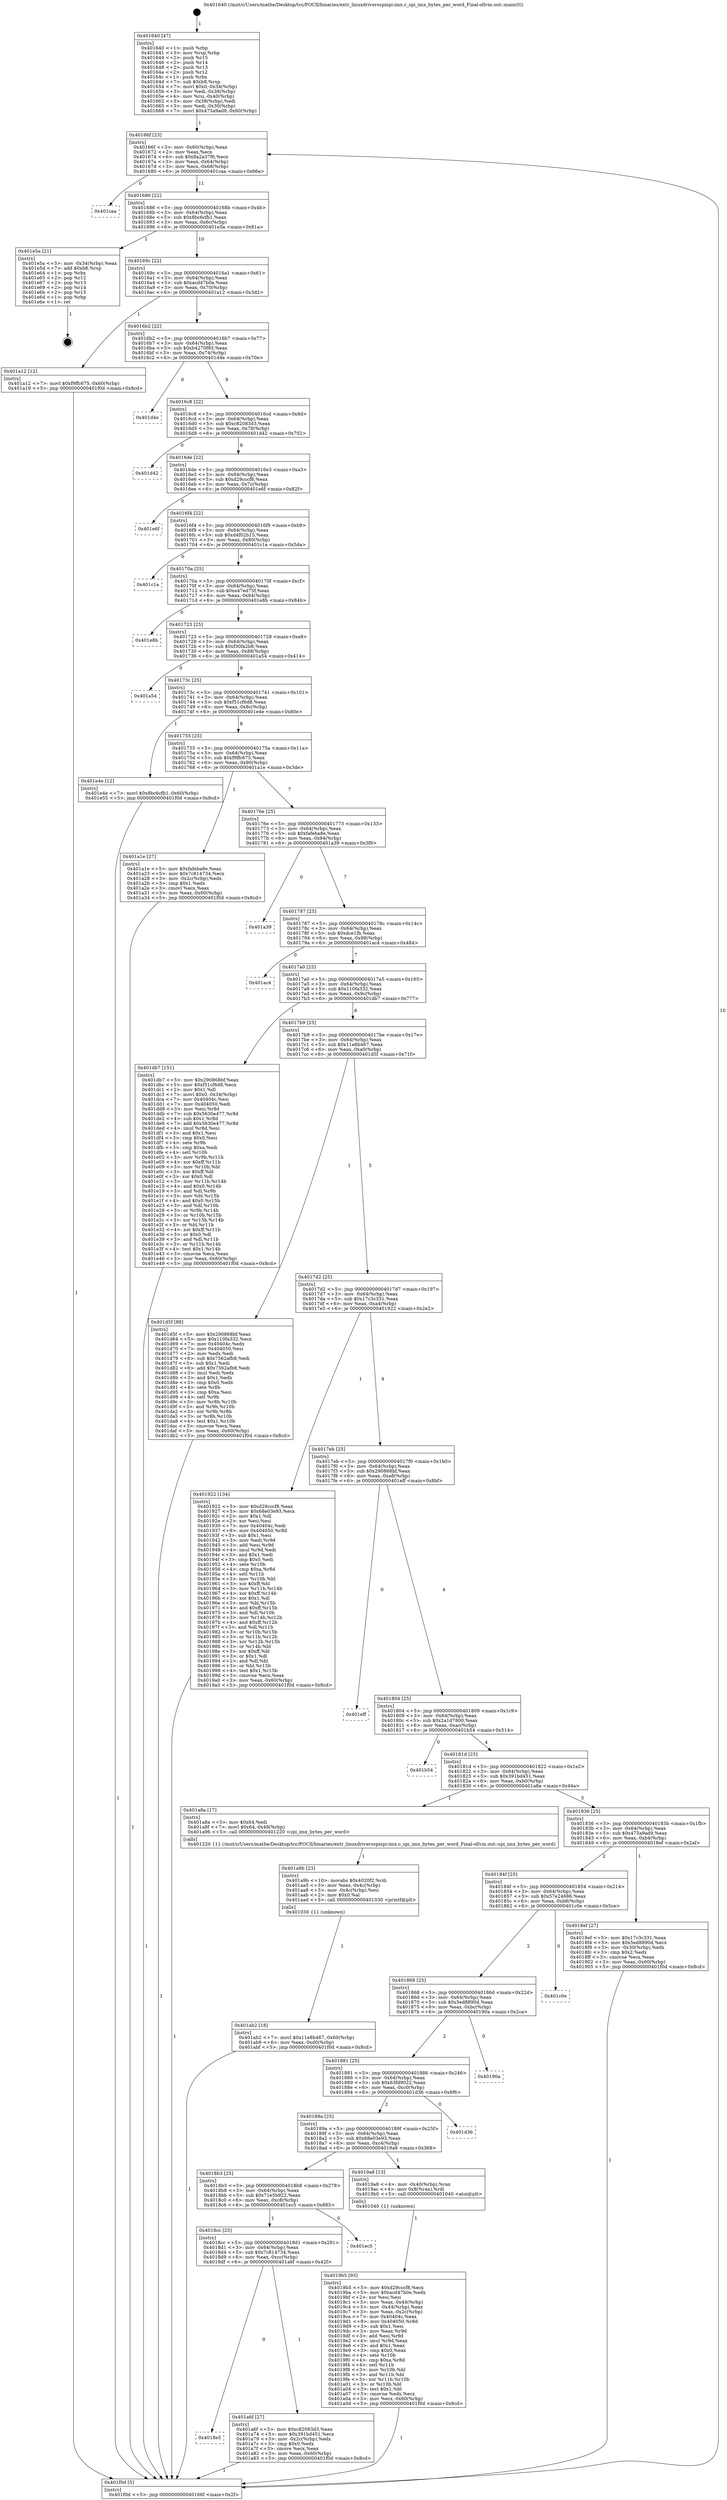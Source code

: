 digraph "0x401640" {
  label = "0x401640 (/mnt/c/Users/mathe/Desktop/tcc/POCII/binaries/extr_linuxdriversspispi-imx.c_spi_imx_bytes_per_word_Final-ollvm.out::main(0))"
  labelloc = "t"
  node[shape=record]

  Entry [label="",width=0.3,height=0.3,shape=circle,fillcolor=black,style=filled]
  "0x40166f" [label="{
     0x40166f [23]\l
     | [instrs]\l
     &nbsp;&nbsp;0x40166f \<+3\>: mov -0x60(%rbp),%eax\l
     &nbsp;&nbsp;0x401672 \<+2\>: mov %eax,%ecx\l
     &nbsp;&nbsp;0x401674 \<+6\>: sub $0x8a2a37f6,%ecx\l
     &nbsp;&nbsp;0x40167a \<+3\>: mov %eax,-0x64(%rbp)\l
     &nbsp;&nbsp;0x40167d \<+3\>: mov %ecx,-0x68(%rbp)\l
     &nbsp;&nbsp;0x401680 \<+6\>: je 0000000000401caa \<main+0x66a\>\l
  }"]
  "0x401caa" [label="{
     0x401caa\l
  }", style=dashed]
  "0x401686" [label="{
     0x401686 [22]\l
     | [instrs]\l
     &nbsp;&nbsp;0x401686 \<+5\>: jmp 000000000040168b \<main+0x4b\>\l
     &nbsp;&nbsp;0x40168b \<+3\>: mov -0x64(%rbp),%eax\l
     &nbsp;&nbsp;0x40168e \<+5\>: sub $0x8bc6cfb1,%eax\l
     &nbsp;&nbsp;0x401693 \<+3\>: mov %eax,-0x6c(%rbp)\l
     &nbsp;&nbsp;0x401696 \<+6\>: je 0000000000401e5a \<main+0x81a\>\l
  }"]
  Exit [label="",width=0.3,height=0.3,shape=circle,fillcolor=black,style=filled,peripheries=2]
  "0x401e5a" [label="{
     0x401e5a [21]\l
     | [instrs]\l
     &nbsp;&nbsp;0x401e5a \<+3\>: mov -0x34(%rbp),%eax\l
     &nbsp;&nbsp;0x401e5d \<+7\>: add $0xb8,%rsp\l
     &nbsp;&nbsp;0x401e64 \<+1\>: pop %rbx\l
     &nbsp;&nbsp;0x401e65 \<+2\>: pop %r12\l
     &nbsp;&nbsp;0x401e67 \<+2\>: pop %r13\l
     &nbsp;&nbsp;0x401e69 \<+2\>: pop %r14\l
     &nbsp;&nbsp;0x401e6b \<+2\>: pop %r15\l
     &nbsp;&nbsp;0x401e6d \<+1\>: pop %rbp\l
     &nbsp;&nbsp;0x401e6e \<+1\>: ret\l
  }"]
  "0x40169c" [label="{
     0x40169c [22]\l
     | [instrs]\l
     &nbsp;&nbsp;0x40169c \<+5\>: jmp 00000000004016a1 \<main+0x61\>\l
     &nbsp;&nbsp;0x4016a1 \<+3\>: mov -0x64(%rbp),%eax\l
     &nbsp;&nbsp;0x4016a4 \<+5\>: sub $0xacd47b0e,%eax\l
     &nbsp;&nbsp;0x4016a9 \<+3\>: mov %eax,-0x70(%rbp)\l
     &nbsp;&nbsp;0x4016ac \<+6\>: je 0000000000401a12 \<main+0x3d2\>\l
  }"]
  "0x401ab2" [label="{
     0x401ab2 [18]\l
     | [instrs]\l
     &nbsp;&nbsp;0x401ab2 \<+7\>: movl $0x11e8b467,-0x60(%rbp)\l
     &nbsp;&nbsp;0x401ab9 \<+6\>: mov %eax,-0xd0(%rbp)\l
     &nbsp;&nbsp;0x401abf \<+5\>: jmp 0000000000401f0d \<main+0x8cd\>\l
  }"]
  "0x401a12" [label="{
     0x401a12 [12]\l
     | [instrs]\l
     &nbsp;&nbsp;0x401a12 \<+7\>: movl $0xf9ffc675,-0x60(%rbp)\l
     &nbsp;&nbsp;0x401a19 \<+5\>: jmp 0000000000401f0d \<main+0x8cd\>\l
  }"]
  "0x4016b2" [label="{
     0x4016b2 [22]\l
     | [instrs]\l
     &nbsp;&nbsp;0x4016b2 \<+5\>: jmp 00000000004016b7 \<main+0x77\>\l
     &nbsp;&nbsp;0x4016b7 \<+3\>: mov -0x64(%rbp),%eax\l
     &nbsp;&nbsp;0x4016ba \<+5\>: sub $0xb4270f93,%eax\l
     &nbsp;&nbsp;0x4016bf \<+3\>: mov %eax,-0x74(%rbp)\l
     &nbsp;&nbsp;0x4016c2 \<+6\>: je 0000000000401d4e \<main+0x70e\>\l
  }"]
  "0x401a9b" [label="{
     0x401a9b [23]\l
     | [instrs]\l
     &nbsp;&nbsp;0x401a9b \<+10\>: movabs $0x4020f2,%rdi\l
     &nbsp;&nbsp;0x401aa5 \<+3\>: mov %eax,-0x4c(%rbp)\l
     &nbsp;&nbsp;0x401aa8 \<+3\>: mov -0x4c(%rbp),%esi\l
     &nbsp;&nbsp;0x401aab \<+2\>: mov $0x0,%al\l
     &nbsp;&nbsp;0x401aad \<+5\>: call 0000000000401030 \<printf@plt\>\l
     | [calls]\l
     &nbsp;&nbsp;0x401030 \{1\} (unknown)\l
  }"]
  "0x401d4e" [label="{
     0x401d4e\l
  }", style=dashed]
  "0x4016c8" [label="{
     0x4016c8 [22]\l
     | [instrs]\l
     &nbsp;&nbsp;0x4016c8 \<+5\>: jmp 00000000004016cd \<main+0x8d\>\l
     &nbsp;&nbsp;0x4016cd \<+3\>: mov -0x64(%rbp),%eax\l
     &nbsp;&nbsp;0x4016d0 \<+5\>: sub $0xc82083d3,%eax\l
     &nbsp;&nbsp;0x4016d5 \<+3\>: mov %eax,-0x78(%rbp)\l
     &nbsp;&nbsp;0x4016d8 \<+6\>: je 0000000000401d42 \<main+0x702\>\l
  }"]
  "0x4018e5" [label="{
     0x4018e5\l
  }", style=dashed]
  "0x401d42" [label="{
     0x401d42\l
  }", style=dashed]
  "0x4016de" [label="{
     0x4016de [22]\l
     | [instrs]\l
     &nbsp;&nbsp;0x4016de \<+5\>: jmp 00000000004016e3 \<main+0xa3\>\l
     &nbsp;&nbsp;0x4016e3 \<+3\>: mov -0x64(%rbp),%eax\l
     &nbsp;&nbsp;0x4016e6 \<+5\>: sub $0xd29cccf8,%eax\l
     &nbsp;&nbsp;0x4016eb \<+3\>: mov %eax,-0x7c(%rbp)\l
     &nbsp;&nbsp;0x4016ee \<+6\>: je 0000000000401e6f \<main+0x82f\>\l
  }"]
  "0x401a6f" [label="{
     0x401a6f [27]\l
     | [instrs]\l
     &nbsp;&nbsp;0x401a6f \<+5\>: mov $0xc82083d3,%eax\l
     &nbsp;&nbsp;0x401a74 \<+5\>: mov $0x391bd451,%ecx\l
     &nbsp;&nbsp;0x401a79 \<+3\>: mov -0x2c(%rbp),%edx\l
     &nbsp;&nbsp;0x401a7c \<+3\>: cmp $0x0,%edx\l
     &nbsp;&nbsp;0x401a7f \<+3\>: cmove %ecx,%eax\l
     &nbsp;&nbsp;0x401a82 \<+3\>: mov %eax,-0x60(%rbp)\l
     &nbsp;&nbsp;0x401a85 \<+5\>: jmp 0000000000401f0d \<main+0x8cd\>\l
  }"]
  "0x401e6f" [label="{
     0x401e6f\l
  }", style=dashed]
  "0x4016f4" [label="{
     0x4016f4 [22]\l
     | [instrs]\l
     &nbsp;&nbsp;0x4016f4 \<+5\>: jmp 00000000004016f9 \<main+0xb9\>\l
     &nbsp;&nbsp;0x4016f9 \<+3\>: mov -0x64(%rbp),%eax\l
     &nbsp;&nbsp;0x4016fc \<+5\>: sub $0xd4f02b15,%eax\l
     &nbsp;&nbsp;0x401701 \<+3\>: mov %eax,-0x80(%rbp)\l
     &nbsp;&nbsp;0x401704 \<+6\>: je 0000000000401c1a \<main+0x5da\>\l
  }"]
  "0x4018cc" [label="{
     0x4018cc [25]\l
     | [instrs]\l
     &nbsp;&nbsp;0x4018cc \<+5\>: jmp 00000000004018d1 \<main+0x291\>\l
     &nbsp;&nbsp;0x4018d1 \<+3\>: mov -0x64(%rbp),%eax\l
     &nbsp;&nbsp;0x4018d4 \<+5\>: sub $0x7c814734,%eax\l
     &nbsp;&nbsp;0x4018d9 \<+6\>: mov %eax,-0xcc(%rbp)\l
     &nbsp;&nbsp;0x4018df \<+6\>: je 0000000000401a6f \<main+0x42f\>\l
  }"]
  "0x401c1a" [label="{
     0x401c1a\l
  }", style=dashed]
  "0x40170a" [label="{
     0x40170a [25]\l
     | [instrs]\l
     &nbsp;&nbsp;0x40170a \<+5\>: jmp 000000000040170f \<main+0xcf\>\l
     &nbsp;&nbsp;0x40170f \<+3\>: mov -0x64(%rbp),%eax\l
     &nbsp;&nbsp;0x401712 \<+5\>: sub $0xe47ed75f,%eax\l
     &nbsp;&nbsp;0x401717 \<+6\>: mov %eax,-0x84(%rbp)\l
     &nbsp;&nbsp;0x40171d \<+6\>: je 0000000000401e8b \<main+0x84b\>\l
  }"]
  "0x401ec5" [label="{
     0x401ec5\l
  }", style=dashed]
  "0x401e8b" [label="{
     0x401e8b\l
  }", style=dashed]
  "0x401723" [label="{
     0x401723 [25]\l
     | [instrs]\l
     &nbsp;&nbsp;0x401723 \<+5\>: jmp 0000000000401728 \<main+0xe8\>\l
     &nbsp;&nbsp;0x401728 \<+3\>: mov -0x64(%rbp),%eax\l
     &nbsp;&nbsp;0x40172b \<+5\>: sub $0xf30fa2b8,%eax\l
     &nbsp;&nbsp;0x401730 \<+6\>: mov %eax,-0x88(%rbp)\l
     &nbsp;&nbsp;0x401736 \<+6\>: je 0000000000401a54 \<main+0x414\>\l
  }"]
  "0x4019b5" [label="{
     0x4019b5 [93]\l
     | [instrs]\l
     &nbsp;&nbsp;0x4019b5 \<+5\>: mov $0xd29cccf8,%ecx\l
     &nbsp;&nbsp;0x4019ba \<+5\>: mov $0xacd47b0e,%edx\l
     &nbsp;&nbsp;0x4019bf \<+2\>: xor %esi,%esi\l
     &nbsp;&nbsp;0x4019c1 \<+3\>: mov %eax,-0x44(%rbp)\l
     &nbsp;&nbsp;0x4019c4 \<+3\>: mov -0x44(%rbp),%eax\l
     &nbsp;&nbsp;0x4019c7 \<+3\>: mov %eax,-0x2c(%rbp)\l
     &nbsp;&nbsp;0x4019ca \<+7\>: mov 0x40404c,%eax\l
     &nbsp;&nbsp;0x4019d1 \<+8\>: mov 0x404050,%r8d\l
     &nbsp;&nbsp;0x4019d9 \<+3\>: sub $0x1,%esi\l
     &nbsp;&nbsp;0x4019dc \<+3\>: mov %eax,%r9d\l
     &nbsp;&nbsp;0x4019df \<+3\>: add %esi,%r9d\l
     &nbsp;&nbsp;0x4019e2 \<+4\>: imul %r9d,%eax\l
     &nbsp;&nbsp;0x4019e6 \<+3\>: and $0x1,%eax\l
     &nbsp;&nbsp;0x4019e9 \<+3\>: cmp $0x0,%eax\l
     &nbsp;&nbsp;0x4019ec \<+4\>: sete %r10b\l
     &nbsp;&nbsp;0x4019f0 \<+4\>: cmp $0xa,%r8d\l
     &nbsp;&nbsp;0x4019f4 \<+4\>: setl %r11b\l
     &nbsp;&nbsp;0x4019f8 \<+3\>: mov %r10b,%bl\l
     &nbsp;&nbsp;0x4019fb \<+3\>: and %r11b,%bl\l
     &nbsp;&nbsp;0x4019fe \<+3\>: xor %r11b,%r10b\l
     &nbsp;&nbsp;0x401a01 \<+3\>: or %r10b,%bl\l
     &nbsp;&nbsp;0x401a04 \<+3\>: test $0x1,%bl\l
     &nbsp;&nbsp;0x401a07 \<+3\>: cmovne %edx,%ecx\l
     &nbsp;&nbsp;0x401a0a \<+3\>: mov %ecx,-0x60(%rbp)\l
     &nbsp;&nbsp;0x401a0d \<+5\>: jmp 0000000000401f0d \<main+0x8cd\>\l
  }"]
  "0x401a54" [label="{
     0x401a54\l
  }", style=dashed]
  "0x40173c" [label="{
     0x40173c [25]\l
     | [instrs]\l
     &nbsp;&nbsp;0x40173c \<+5\>: jmp 0000000000401741 \<main+0x101\>\l
     &nbsp;&nbsp;0x401741 \<+3\>: mov -0x64(%rbp),%eax\l
     &nbsp;&nbsp;0x401744 \<+5\>: sub $0xf51cf6d8,%eax\l
     &nbsp;&nbsp;0x401749 \<+6\>: mov %eax,-0x8c(%rbp)\l
     &nbsp;&nbsp;0x40174f \<+6\>: je 0000000000401e4e \<main+0x80e\>\l
  }"]
  "0x4018b3" [label="{
     0x4018b3 [25]\l
     | [instrs]\l
     &nbsp;&nbsp;0x4018b3 \<+5\>: jmp 00000000004018b8 \<main+0x278\>\l
     &nbsp;&nbsp;0x4018b8 \<+3\>: mov -0x64(%rbp),%eax\l
     &nbsp;&nbsp;0x4018bb \<+5\>: sub $0x71e5b922,%eax\l
     &nbsp;&nbsp;0x4018c0 \<+6\>: mov %eax,-0xc8(%rbp)\l
     &nbsp;&nbsp;0x4018c6 \<+6\>: je 0000000000401ec5 \<main+0x885\>\l
  }"]
  "0x401e4e" [label="{
     0x401e4e [12]\l
     | [instrs]\l
     &nbsp;&nbsp;0x401e4e \<+7\>: movl $0x8bc6cfb1,-0x60(%rbp)\l
     &nbsp;&nbsp;0x401e55 \<+5\>: jmp 0000000000401f0d \<main+0x8cd\>\l
  }"]
  "0x401755" [label="{
     0x401755 [25]\l
     | [instrs]\l
     &nbsp;&nbsp;0x401755 \<+5\>: jmp 000000000040175a \<main+0x11a\>\l
     &nbsp;&nbsp;0x40175a \<+3\>: mov -0x64(%rbp),%eax\l
     &nbsp;&nbsp;0x40175d \<+5\>: sub $0xf9ffc675,%eax\l
     &nbsp;&nbsp;0x401762 \<+6\>: mov %eax,-0x90(%rbp)\l
     &nbsp;&nbsp;0x401768 \<+6\>: je 0000000000401a1e \<main+0x3de\>\l
  }"]
  "0x4019a8" [label="{
     0x4019a8 [13]\l
     | [instrs]\l
     &nbsp;&nbsp;0x4019a8 \<+4\>: mov -0x40(%rbp),%rax\l
     &nbsp;&nbsp;0x4019ac \<+4\>: mov 0x8(%rax),%rdi\l
     &nbsp;&nbsp;0x4019b0 \<+5\>: call 0000000000401040 \<atoi@plt\>\l
     | [calls]\l
     &nbsp;&nbsp;0x401040 \{1\} (unknown)\l
  }"]
  "0x401a1e" [label="{
     0x401a1e [27]\l
     | [instrs]\l
     &nbsp;&nbsp;0x401a1e \<+5\>: mov $0xfafeba8e,%eax\l
     &nbsp;&nbsp;0x401a23 \<+5\>: mov $0x7c814734,%ecx\l
     &nbsp;&nbsp;0x401a28 \<+3\>: mov -0x2c(%rbp),%edx\l
     &nbsp;&nbsp;0x401a2b \<+3\>: cmp $0x1,%edx\l
     &nbsp;&nbsp;0x401a2e \<+3\>: cmovl %ecx,%eax\l
     &nbsp;&nbsp;0x401a31 \<+3\>: mov %eax,-0x60(%rbp)\l
     &nbsp;&nbsp;0x401a34 \<+5\>: jmp 0000000000401f0d \<main+0x8cd\>\l
  }"]
  "0x40176e" [label="{
     0x40176e [25]\l
     | [instrs]\l
     &nbsp;&nbsp;0x40176e \<+5\>: jmp 0000000000401773 \<main+0x133\>\l
     &nbsp;&nbsp;0x401773 \<+3\>: mov -0x64(%rbp),%eax\l
     &nbsp;&nbsp;0x401776 \<+5\>: sub $0xfafeba8e,%eax\l
     &nbsp;&nbsp;0x40177b \<+6\>: mov %eax,-0x94(%rbp)\l
     &nbsp;&nbsp;0x401781 \<+6\>: je 0000000000401a39 \<main+0x3f9\>\l
  }"]
  "0x40189a" [label="{
     0x40189a [25]\l
     | [instrs]\l
     &nbsp;&nbsp;0x40189a \<+5\>: jmp 000000000040189f \<main+0x25f\>\l
     &nbsp;&nbsp;0x40189f \<+3\>: mov -0x64(%rbp),%eax\l
     &nbsp;&nbsp;0x4018a2 \<+5\>: sub $0x68e03e93,%eax\l
     &nbsp;&nbsp;0x4018a7 \<+6\>: mov %eax,-0xc4(%rbp)\l
     &nbsp;&nbsp;0x4018ad \<+6\>: je 00000000004019a8 \<main+0x368\>\l
  }"]
  "0x401a39" [label="{
     0x401a39\l
  }", style=dashed]
  "0x401787" [label="{
     0x401787 [25]\l
     | [instrs]\l
     &nbsp;&nbsp;0x401787 \<+5\>: jmp 000000000040178c \<main+0x14c\>\l
     &nbsp;&nbsp;0x40178c \<+3\>: mov -0x64(%rbp),%eax\l
     &nbsp;&nbsp;0x40178f \<+5\>: sub $0xdce1fb,%eax\l
     &nbsp;&nbsp;0x401794 \<+6\>: mov %eax,-0x98(%rbp)\l
     &nbsp;&nbsp;0x40179a \<+6\>: je 0000000000401ac4 \<main+0x484\>\l
  }"]
  "0x401d36" [label="{
     0x401d36\l
  }", style=dashed]
  "0x401ac4" [label="{
     0x401ac4\l
  }", style=dashed]
  "0x4017a0" [label="{
     0x4017a0 [25]\l
     | [instrs]\l
     &nbsp;&nbsp;0x4017a0 \<+5\>: jmp 00000000004017a5 \<main+0x165\>\l
     &nbsp;&nbsp;0x4017a5 \<+3\>: mov -0x64(%rbp),%eax\l
     &nbsp;&nbsp;0x4017a8 \<+5\>: sub $0x110fa332,%eax\l
     &nbsp;&nbsp;0x4017ad \<+6\>: mov %eax,-0x9c(%rbp)\l
     &nbsp;&nbsp;0x4017b3 \<+6\>: je 0000000000401db7 \<main+0x777\>\l
  }"]
  "0x401881" [label="{
     0x401881 [25]\l
     | [instrs]\l
     &nbsp;&nbsp;0x401881 \<+5\>: jmp 0000000000401886 \<main+0x246\>\l
     &nbsp;&nbsp;0x401886 \<+3\>: mov -0x64(%rbp),%eax\l
     &nbsp;&nbsp;0x401889 \<+5\>: sub $0x63fd9022,%eax\l
     &nbsp;&nbsp;0x40188e \<+6\>: mov %eax,-0xc0(%rbp)\l
     &nbsp;&nbsp;0x401894 \<+6\>: je 0000000000401d36 \<main+0x6f6\>\l
  }"]
  "0x401db7" [label="{
     0x401db7 [151]\l
     | [instrs]\l
     &nbsp;&nbsp;0x401db7 \<+5\>: mov $0x290868bf,%eax\l
     &nbsp;&nbsp;0x401dbc \<+5\>: mov $0xf51cf6d8,%ecx\l
     &nbsp;&nbsp;0x401dc1 \<+2\>: mov $0x1,%dl\l
     &nbsp;&nbsp;0x401dc3 \<+7\>: movl $0x0,-0x34(%rbp)\l
     &nbsp;&nbsp;0x401dca \<+7\>: mov 0x40404c,%esi\l
     &nbsp;&nbsp;0x401dd1 \<+7\>: mov 0x404050,%edi\l
     &nbsp;&nbsp;0x401dd8 \<+3\>: mov %esi,%r8d\l
     &nbsp;&nbsp;0x401ddb \<+7\>: sub $0x5630e477,%r8d\l
     &nbsp;&nbsp;0x401de2 \<+4\>: sub $0x1,%r8d\l
     &nbsp;&nbsp;0x401de6 \<+7\>: add $0x5630e477,%r8d\l
     &nbsp;&nbsp;0x401ded \<+4\>: imul %r8d,%esi\l
     &nbsp;&nbsp;0x401df1 \<+3\>: and $0x1,%esi\l
     &nbsp;&nbsp;0x401df4 \<+3\>: cmp $0x0,%esi\l
     &nbsp;&nbsp;0x401df7 \<+4\>: sete %r9b\l
     &nbsp;&nbsp;0x401dfb \<+3\>: cmp $0xa,%edi\l
     &nbsp;&nbsp;0x401dfe \<+4\>: setl %r10b\l
     &nbsp;&nbsp;0x401e02 \<+3\>: mov %r9b,%r11b\l
     &nbsp;&nbsp;0x401e05 \<+4\>: xor $0xff,%r11b\l
     &nbsp;&nbsp;0x401e09 \<+3\>: mov %r10b,%bl\l
     &nbsp;&nbsp;0x401e0c \<+3\>: xor $0xff,%bl\l
     &nbsp;&nbsp;0x401e0f \<+3\>: xor $0x0,%dl\l
     &nbsp;&nbsp;0x401e12 \<+3\>: mov %r11b,%r14b\l
     &nbsp;&nbsp;0x401e15 \<+4\>: and $0x0,%r14b\l
     &nbsp;&nbsp;0x401e19 \<+3\>: and %dl,%r9b\l
     &nbsp;&nbsp;0x401e1c \<+3\>: mov %bl,%r15b\l
     &nbsp;&nbsp;0x401e1f \<+4\>: and $0x0,%r15b\l
     &nbsp;&nbsp;0x401e23 \<+3\>: and %dl,%r10b\l
     &nbsp;&nbsp;0x401e26 \<+3\>: or %r9b,%r14b\l
     &nbsp;&nbsp;0x401e29 \<+3\>: or %r10b,%r15b\l
     &nbsp;&nbsp;0x401e2c \<+3\>: xor %r15b,%r14b\l
     &nbsp;&nbsp;0x401e2f \<+3\>: or %bl,%r11b\l
     &nbsp;&nbsp;0x401e32 \<+4\>: xor $0xff,%r11b\l
     &nbsp;&nbsp;0x401e36 \<+3\>: or $0x0,%dl\l
     &nbsp;&nbsp;0x401e39 \<+3\>: and %dl,%r11b\l
     &nbsp;&nbsp;0x401e3c \<+3\>: or %r11b,%r14b\l
     &nbsp;&nbsp;0x401e3f \<+4\>: test $0x1,%r14b\l
     &nbsp;&nbsp;0x401e43 \<+3\>: cmovne %ecx,%eax\l
     &nbsp;&nbsp;0x401e46 \<+3\>: mov %eax,-0x60(%rbp)\l
     &nbsp;&nbsp;0x401e49 \<+5\>: jmp 0000000000401f0d \<main+0x8cd\>\l
  }"]
  "0x4017b9" [label="{
     0x4017b9 [25]\l
     | [instrs]\l
     &nbsp;&nbsp;0x4017b9 \<+5\>: jmp 00000000004017be \<main+0x17e\>\l
     &nbsp;&nbsp;0x4017be \<+3\>: mov -0x64(%rbp),%eax\l
     &nbsp;&nbsp;0x4017c1 \<+5\>: sub $0x11e8b467,%eax\l
     &nbsp;&nbsp;0x4017c6 \<+6\>: mov %eax,-0xa0(%rbp)\l
     &nbsp;&nbsp;0x4017cc \<+6\>: je 0000000000401d5f \<main+0x71f\>\l
  }"]
  "0x40190a" [label="{
     0x40190a\l
  }", style=dashed]
  "0x401d5f" [label="{
     0x401d5f [88]\l
     | [instrs]\l
     &nbsp;&nbsp;0x401d5f \<+5\>: mov $0x290868bf,%eax\l
     &nbsp;&nbsp;0x401d64 \<+5\>: mov $0x110fa332,%ecx\l
     &nbsp;&nbsp;0x401d69 \<+7\>: mov 0x40404c,%edx\l
     &nbsp;&nbsp;0x401d70 \<+7\>: mov 0x404050,%esi\l
     &nbsp;&nbsp;0x401d77 \<+2\>: mov %edx,%edi\l
     &nbsp;&nbsp;0x401d79 \<+6\>: sub $0x7562afb8,%edi\l
     &nbsp;&nbsp;0x401d7f \<+3\>: sub $0x1,%edi\l
     &nbsp;&nbsp;0x401d82 \<+6\>: add $0x7562afb8,%edi\l
     &nbsp;&nbsp;0x401d88 \<+3\>: imul %edi,%edx\l
     &nbsp;&nbsp;0x401d8b \<+3\>: and $0x1,%edx\l
     &nbsp;&nbsp;0x401d8e \<+3\>: cmp $0x0,%edx\l
     &nbsp;&nbsp;0x401d91 \<+4\>: sete %r8b\l
     &nbsp;&nbsp;0x401d95 \<+3\>: cmp $0xa,%esi\l
     &nbsp;&nbsp;0x401d98 \<+4\>: setl %r9b\l
     &nbsp;&nbsp;0x401d9c \<+3\>: mov %r8b,%r10b\l
     &nbsp;&nbsp;0x401d9f \<+3\>: and %r9b,%r10b\l
     &nbsp;&nbsp;0x401da2 \<+3\>: xor %r9b,%r8b\l
     &nbsp;&nbsp;0x401da5 \<+3\>: or %r8b,%r10b\l
     &nbsp;&nbsp;0x401da8 \<+4\>: test $0x1,%r10b\l
     &nbsp;&nbsp;0x401dac \<+3\>: cmovne %ecx,%eax\l
     &nbsp;&nbsp;0x401daf \<+3\>: mov %eax,-0x60(%rbp)\l
     &nbsp;&nbsp;0x401db2 \<+5\>: jmp 0000000000401f0d \<main+0x8cd\>\l
  }"]
  "0x4017d2" [label="{
     0x4017d2 [25]\l
     | [instrs]\l
     &nbsp;&nbsp;0x4017d2 \<+5\>: jmp 00000000004017d7 \<main+0x197\>\l
     &nbsp;&nbsp;0x4017d7 \<+3\>: mov -0x64(%rbp),%eax\l
     &nbsp;&nbsp;0x4017da \<+5\>: sub $0x17c3c331,%eax\l
     &nbsp;&nbsp;0x4017df \<+6\>: mov %eax,-0xa4(%rbp)\l
     &nbsp;&nbsp;0x4017e5 \<+6\>: je 0000000000401922 \<main+0x2e2\>\l
  }"]
  "0x401868" [label="{
     0x401868 [25]\l
     | [instrs]\l
     &nbsp;&nbsp;0x401868 \<+5\>: jmp 000000000040186d \<main+0x22d\>\l
     &nbsp;&nbsp;0x40186d \<+3\>: mov -0x64(%rbp),%eax\l
     &nbsp;&nbsp;0x401870 \<+5\>: sub $0x5ed8890d,%eax\l
     &nbsp;&nbsp;0x401875 \<+6\>: mov %eax,-0xbc(%rbp)\l
     &nbsp;&nbsp;0x40187b \<+6\>: je 000000000040190a \<main+0x2ca\>\l
  }"]
  "0x401922" [label="{
     0x401922 [134]\l
     | [instrs]\l
     &nbsp;&nbsp;0x401922 \<+5\>: mov $0xd29cccf8,%eax\l
     &nbsp;&nbsp;0x401927 \<+5\>: mov $0x68e03e93,%ecx\l
     &nbsp;&nbsp;0x40192c \<+2\>: mov $0x1,%dl\l
     &nbsp;&nbsp;0x40192e \<+2\>: xor %esi,%esi\l
     &nbsp;&nbsp;0x401930 \<+7\>: mov 0x40404c,%edi\l
     &nbsp;&nbsp;0x401937 \<+8\>: mov 0x404050,%r8d\l
     &nbsp;&nbsp;0x40193f \<+3\>: sub $0x1,%esi\l
     &nbsp;&nbsp;0x401942 \<+3\>: mov %edi,%r9d\l
     &nbsp;&nbsp;0x401945 \<+3\>: add %esi,%r9d\l
     &nbsp;&nbsp;0x401948 \<+4\>: imul %r9d,%edi\l
     &nbsp;&nbsp;0x40194c \<+3\>: and $0x1,%edi\l
     &nbsp;&nbsp;0x40194f \<+3\>: cmp $0x0,%edi\l
     &nbsp;&nbsp;0x401952 \<+4\>: sete %r10b\l
     &nbsp;&nbsp;0x401956 \<+4\>: cmp $0xa,%r8d\l
     &nbsp;&nbsp;0x40195a \<+4\>: setl %r11b\l
     &nbsp;&nbsp;0x40195e \<+3\>: mov %r10b,%bl\l
     &nbsp;&nbsp;0x401961 \<+3\>: xor $0xff,%bl\l
     &nbsp;&nbsp;0x401964 \<+3\>: mov %r11b,%r14b\l
     &nbsp;&nbsp;0x401967 \<+4\>: xor $0xff,%r14b\l
     &nbsp;&nbsp;0x40196b \<+3\>: xor $0x1,%dl\l
     &nbsp;&nbsp;0x40196e \<+3\>: mov %bl,%r15b\l
     &nbsp;&nbsp;0x401971 \<+4\>: and $0xff,%r15b\l
     &nbsp;&nbsp;0x401975 \<+3\>: and %dl,%r10b\l
     &nbsp;&nbsp;0x401978 \<+3\>: mov %r14b,%r12b\l
     &nbsp;&nbsp;0x40197b \<+4\>: and $0xff,%r12b\l
     &nbsp;&nbsp;0x40197f \<+3\>: and %dl,%r11b\l
     &nbsp;&nbsp;0x401982 \<+3\>: or %r10b,%r15b\l
     &nbsp;&nbsp;0x401985 \<+3\>: or %r11b,%r12b\l
     &nbsp;&nbsp;0x401988 \<+3\>: xor %r12b,%r15b\l
     &nbsp;&nbsp;0x40198b \<+3\>: or %r14b,%bl\l
     &nbsp;&nbsp;0x40198e \<+3\>: xor $0xff,%bl\l
     &nbsp;&nbsp;0x401991 \<+3\>: or $0x1,%dl\l
     &nbsp;&nbsp;0x401994 \<+2\>: and %dl,%bl\l
     &nbsp;&nbsp;0x401996 \<+3\>: or %bl,%r15b\l
     &nbsp;&nbsp;0x401999 \<+4\>: test $0x1,%r15b\l
     &nbsp;&nbsp;0x40199d \<+3\>: cmovne %ecx,%eax\l
     &nbsp;&nbsp;0x4019a0 \<+3\>: mov %eax,-0x60(%rbp)\l
     &nbsp;&nbsp;0x4019a3 \<+5\>: jmp 0000000000401f0d \<main+0x8cd\>\l
  }"]
  "0x4017eb" [label="{
     0x4017eb [25]\l
     | [instrs]\l
     &nbsp;&nbsp;0x4017eb \<+5\>: jmp 00000000004017f0 \<main+0x1b0\>\l
     &nbsp;&nbsp;0x4017f0 \<+3\>: mov -0x64(%rbp),%eax\l
     &nbsp;&nbsp;0x4017f3 \<+5\>: sub $0x290868bf,%eax\l
     &nbsp;&nbsp;0x4017f8 \<+6\>: mov %eax,-0xa8(%rbp)\l
     &nbsp;&nbsp;0x4017fe \<+6\>: je 0000000000401eff \<main+0x8bf\>\l
  }"]
  "0x401c0e" [label="{
     0x401c0e\l
  }", style=dashed]
  "0x401eff" [label="{
     0x401eff\l
  }", style=dashed]
  "0x401804" [label="{
     0x401804 [25]\l
     | [instrs]\l
     &nbsp;&nbsp;0x401804 \<+5\>: jmp 0000000000401809 \<main+0x1c9\>\l
     &nbsp;&nbsp;0x401809 \<+3\>: mov -0x64(%rbp),%eax\l
     &nbsp;&nbsp;0x40180c \<+5\>: sub $0x2a1d7800,%eax\l
     &nbsp;&nbsp;0x401811 \<+6\>: mov %eax,-0xac(%rbp)\l
     &nbsp;&nbsp;0x401817 \<+6\>: je 0000000000401b54 \<main+0x514\>\l
  }"]
  "0x401640" [label="{
     0x401640 [47]\l
     | [instrs]\l
     &nbsp;&nbsp;0x401640 \<+1\>: push %rbp\l
     &nbsp;&nbsp;0x401641 \<+3\>: mov %rsp,%rbp\l
     &nbsp;&nbsp;0x401644 \<+2\>: push %r15\l
     &nbsp;&nbsp;0x401646 \<+2\>: push %r14\l
     &nbsp;&nbsp;0x401648 \<+2\>: push %r13\l
     &nbsp;&nbsp;0x40164a \<+2\>: push %r12\l
     &nbsp;&nbsp;0x40164c \<+1\>: push %rbx\l
     &nbsp;&nbsp;0x40164d \<+7\>: sub $0xb8,%rsp\l
     &nbsp;&nbsp;0x401654 \<+7\>: movl $0x0,-0x34(%rbp)\l
     &nbsp;&nbsp;0x40165b \<+3\>: mov %edi,-0x38(%rbp)\l
     &nbsp;&nbsp;0x40165e \<+4\>: mov %rsi,-0x40(%rbp)\l
     &nbsp;&nbsp;0x401662 \<+3\>: mov -0x38(%rbp),%edi\l
     &nbsp;&nbsp;0x401665 \<+3\>: mov %edi,-0x30(%rbp)\l
     &nbsp;&nbsp;0x401668 \<+7\>: movl $0x475a9ad9,-0x60(%rbp)\l
  }"]
  "0x401b54" [label="{
     0x401b54\l
  }", style=dashed]
  "0x40181d" [label="{
     0x40181d [25]\l
     | [instrs]\l
     &nbsp;&nbsp;0x40181d \<+5\>: jmp 0000000000401822 \<main+0x1e2\>\l
     &nbsp;&nbsp;0x401822 \<+3\>: mov -0x64(%rbp),%eax\l
     &nbsp;&nbsp;0x401825 \<+5\>: sub $0x391bd451,%eax\l
     &nbsp;&nbsp;0x40182a \<+6\>: mov %eax,-0xb0(%rbp)\l
     &nbsp;&nbsp;0x401830 \<+6\>: je 0000000000401a8a \<main+0x44a\>\l
  }"]
  "0x401f0d" [label="{
     0x401f0d [5]\l
     | [instrs]\l
     &nbsp;&nbsp;0x401f0d \<+5\>: jmp 000000000040166f \<main+0x2f\>\l
  }"]
  "0x401a8a" [label="{
     0x401a8a [17]\l
     | [instrs]\l
     &nbsp;&nbsp;0x401a8a \<+5\>: mov $0x64,%edi\l
     &nbsp;&nbsp;0x401a8f \<+7\>: movl $0x64,-0x48(%rbp)\l
     &nbsp;&nbsp;0x401a96 \<+5\>: call 0000000000401220 \<spi_imx_bytes_per_word\>\l
     | [calls]\l
     &nbsp;&nbsp;0x401220 \{1\} (/mnt/c/Users/mathe/Desktop/tcc/POCII/binaries/extr_linuxdriversspispi-imx.c_spi_imx_bytes_per_word_Final-ollvm.out::spi_imx_bytes_per_word)\l
  }"]
  "0x401836" [label="{
     0x401836 [25]\l
     | [instrs]\l
     &nbsp;&nbsp;0x401836 \<+5\>: jmp 000000000040183b \<main+0x1fb\>\l
     &nbsp;&nbsp;0x40183b \<+3\>: mov -0x64(%rbp),%eax\l
     &nbsp;&nbsp;0x40183e \<+5\>: sub $0x475a9ad9,%eax\l
     &nbsp;&nbsp;0x401843 \<+6\>: mov %eax,-0xb4(%rbp)\l
     &nbsp;&nbsp;0x401849 \<+6\>: je 00000000004018ef \<main+0x2af\>\l
  }"]
  "0x40184f" [label="{
     0x40184f [25]\l
     | [instrs]\l
     &nbsp;&nbsp;0x40184f \<+5\>: jmp 0000000000401854 \<main+0x214\>\l
     &nbsp;&nbsp;0x401854 \<+3\>: mov -0x64(%rbp),%eax\l
     &nbsp;&nbsp;0x401857 \<+5\>: sub $0x57e24686,%eax\l
     &nbsp;&nbsp;0x40185c \<+6\>: mov %eax,-0xb8(%rbp)\l
     &nbsp;&nbsp;0x401862 \<+6\>: je 0000000000401c0e \<main+0x5ce\>\l
  }"]
  "0x4018ef" [label="{
     0x4018ef [27]\l
     | [instrs]\l
     &nbsp;&nbsp;0x4018ef \<+5\>: mov $0x17c3c331,%eax\l
     &nbsp;&nbsp;0x4018f4 \<+5\>: mov $0x5ed8890d,%ecx\l
     &nbsp;&nbsp;0x4018f9 \<+3\>: mov -0x30(%rbp),%edx\l
     &nbsp;&nbsp;0x4018fc \<+3\>: cmp $0x2,%edx\l
     &nbsp;&nbsp;0x4018ff \<+3\>: cmovne %ecx,%eax\l
     &nbsp;&nbsp;0x401902 \<+3\>: mov %eax,-0x60(%rbp)\l
     &nbsp;&nbsp;0x401905 \<+5\>: jmp 0000000000401f0d \<main+0x8cd\>\l
  }"]
  Entry -> "0x401640" [label=" 1"]
  "0x40166f" -> "0x401caa" [label=" 0"]
  "0x40166f" -> "0x401686" [label=" 11"]
  "0x401e5a" -> Exit [label=" 1"]
  "0x401686" -> "0x401e5a" [label=" 1"]
  "0x401686" -> "0x40169c" [label=" 10"]
  "0x401e4e" -> "0x401f0d" [label=" 1"]
  "0x40169c" -> "0x401a12" [label=" 1"]
  "0x40169c" -> "0x4016b2" [label=" 9"]
  "0x401db7" -> "0x401f0d" [label=" 1"]
  "0x4016b2" -> "0x401d4e" [label=" 0"]
  "0x4016b2" -> "0x4016c8" [label=" 9"]
  "0x401d5f" -> "0x401f0d" [label=" 1"]
  "0x4016c8" -> "0x401d42" [label=" 0"]
  "0x4016c8" -> "0x4016de" [label=" 9"]
  "0x401ab2" -> "0x401f0d" [label=" 1"]
  "0x4016de" -> "0x401e6f" [label=" 0"]
  "0x4016de" -> "0x4016f4" [label=" 9"]
  "0x401a9b" -> "0x401ab2" [label=" 1"]
  "0x4016f4" -> "0x401c1a" [label=" 0"]
  "0x4016f4" -> "0x40170a" [label=" 9"]
  "0x401a6f" -> "0x401f0d" [label=" 1"]
  "0x40170a" -> "0x401e8b" [label=" 0"]
  "0x40170a" -> "0x401723" [label=" 9"]
  "0x4018cc" -> "0x4018e5" [label=" 0"]
  "0x401723" -> "0x401a54" [label=" 0"]
  "0x401723" -> "0x40173c" [label=" 9"]
  "0x401a8a" -> "0x401a9b" [label=" 1"]
  "0x40173c" -> "0x401e4e" [label=" 1"]
  "0x40173c" -> "0x401755" [label=" 8"]
  "0x4018b3" -> "0x4018cc" [label=" 1"]
  "0x401755" -> "0x401a1e" [label=" 1"]
  "0x401755" -> "0x40176e" [label=" 7"]
  "0x4018b3" -> "0x401ec5" [label=" 0"]
  "0x40176e" -> "0x401a39" [label=" 0"]
  "0x40176e" -> "0x401787" [label=" 7"]
  "0x401a1e" -> "0x401f0d" [label=" 1"]
  "0x401787" -> "0x401ac4" [label=" 0"]
  "0x401787" -> "0x4017a0" [label=" 7"]
  "0x401a12" -> "0x401f0d" [label=" 1"]
  "0x4017a0" -> "0x401db7" [label=" 1"]
  "0x4017a0" -> "0x4017b9" [label=" 6"]
  "0x4019a8" -> "0x4019b5" [label=" 1"]
  "0x4017b9" -> "0x401d5f" [label=" 1"]
  "0x4017b9" -> "0x4017d2" [label=" 5"]
  "0x40189a" -> "0x4018b3" [label=" 1"]
  "0x4017d2" -> "0x401922" [label=" 1"]
  "0x4017d2" -> "0x4017eb" [label=" 4"]
  "0x4018cc" -> "0x401a6f" [label=" 1"]
  "0x4017eb" -> "0x401eff" [label=" 0"]
  "0x4017eb" -> "0x401804" [label=" 4"]
  "0x401881" -> "0x40189a" [label=" 2"]
  "0x401804" -> "0x401b54" [label=" 0"]
  "0x401804" -> "0x40181d" [label=" 4"]
  "0x4019b5" -> "0x401f0d" [label=" 1"]
  "0x40181d" -> "0x401a8a" [label=" 1"]
  "0x40181d" -> "0x401836" [label=" 3"]
  "0x401868" -> "0x401881" [label=" 2"]
  "0x401836" -> "0x4018ef" [label=" 1"]
  "0x401836" -> "0x40184f" [label=" 2"]
  "0x4018ef" -> "0x401f0d" [label=" 1"]
  "0x401640" -> "0x40166f" [label=" 1"]
  "0x401f0d" -> "0x40166f" [label=" 10"]
  "0x401922" -> "0x401f0d" [label=" 1"]
  "0x401881" -> "0x401d36" [label=" 0"]
  "0x40184f" -> "0x401c0e" [label=" 0"]
  "0x40184f" -> "0x401868" [label=" 2"]
  "0x40189a" -> "0x4019a8" [label=" 1"]
  "0x401868" -> "0x40190a" [label=" 0"]
}
